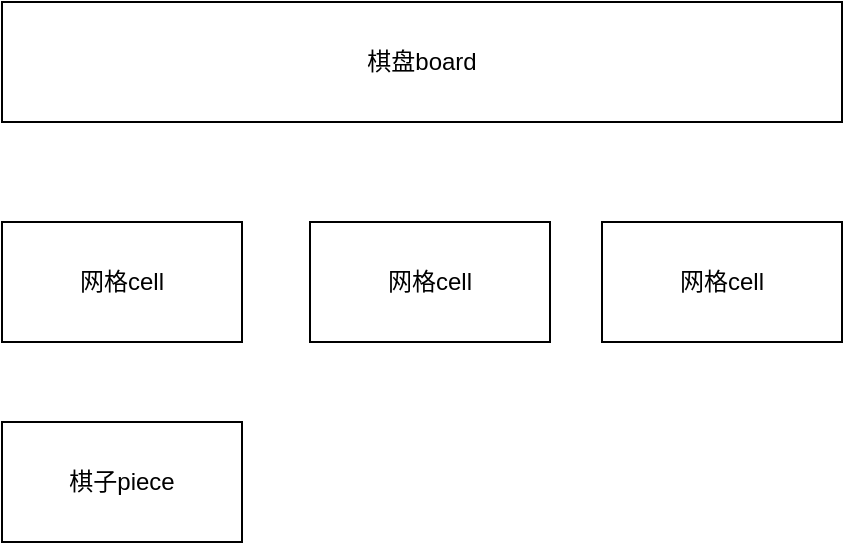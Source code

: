 <mxfile version="22.0.3" type="device">
  <diagram id="DgYkIKYiZxCLItggJDgI" name="第 1 页">
    <mxGraphModel dx="1434" dy="844" grid="1" gridSize="10" guides="1" tooltips="1" connect="1" arrows="1" fold="1" page="1" pageScale="1" pageWidth="827" pageHeight="1169" math="0" shadow="0">
      <root>
        <mxCell id="0" />
        <mxCell id="1" parent="0" />
        <mxCell id="dhNOtAC-QgbH_vvnEtIf-1" value="棋盘board" style="rounded=0;whiteSpace=wrap;html=1;" vertex="1" parent="1">
          <mxGeometry x="260" y="190" width="420" height="60" as="geometry" />
        </mxCell>
        <mxCell id="dhNOtAC-QgbH_vvnEtIf-2" value="网格cell" style="rounded=0;whiteSpace=wrap;html=1;" vertex="1" parent="1">
          <mxGeometry x="260" y="300" width="120" height="60" as="geometry" />
        </mxCell>
        <mxCell id="dhNOtAC-QgbH_vvnEtIf-3" value="棋子piece" style="rounded=0;whiteSpace=wrap;html=1;" vertex="1" parent="1">
          <mxGeometry x="260" y="400" width="120" height="60" as="geometry" />
        </mxCell>
        <mxCell id="dhNOtAC-QgbH_vvnEtIf-4" value="网格cell" style="rounded=0;whiteSpace=wrap;html=1;" vertex="1" parent="1">
          <mxGeometry x="414" y="300" width="120" height="60" as="geometry" />
        </mxCell>
        <mxCell id="dhNOtAC-QgbH_vvnEtIf-5" value="网格cell" style="rounded=0;whiteSpace=wrap;html=1;" vertex="1" parent="1">
          <mxGeometry x="560" y="300" width="120" height="60" as="geometry" />
        </mxCell>
      </root>
    </mxGraphModel>
  </diagram>
</mxfile>
